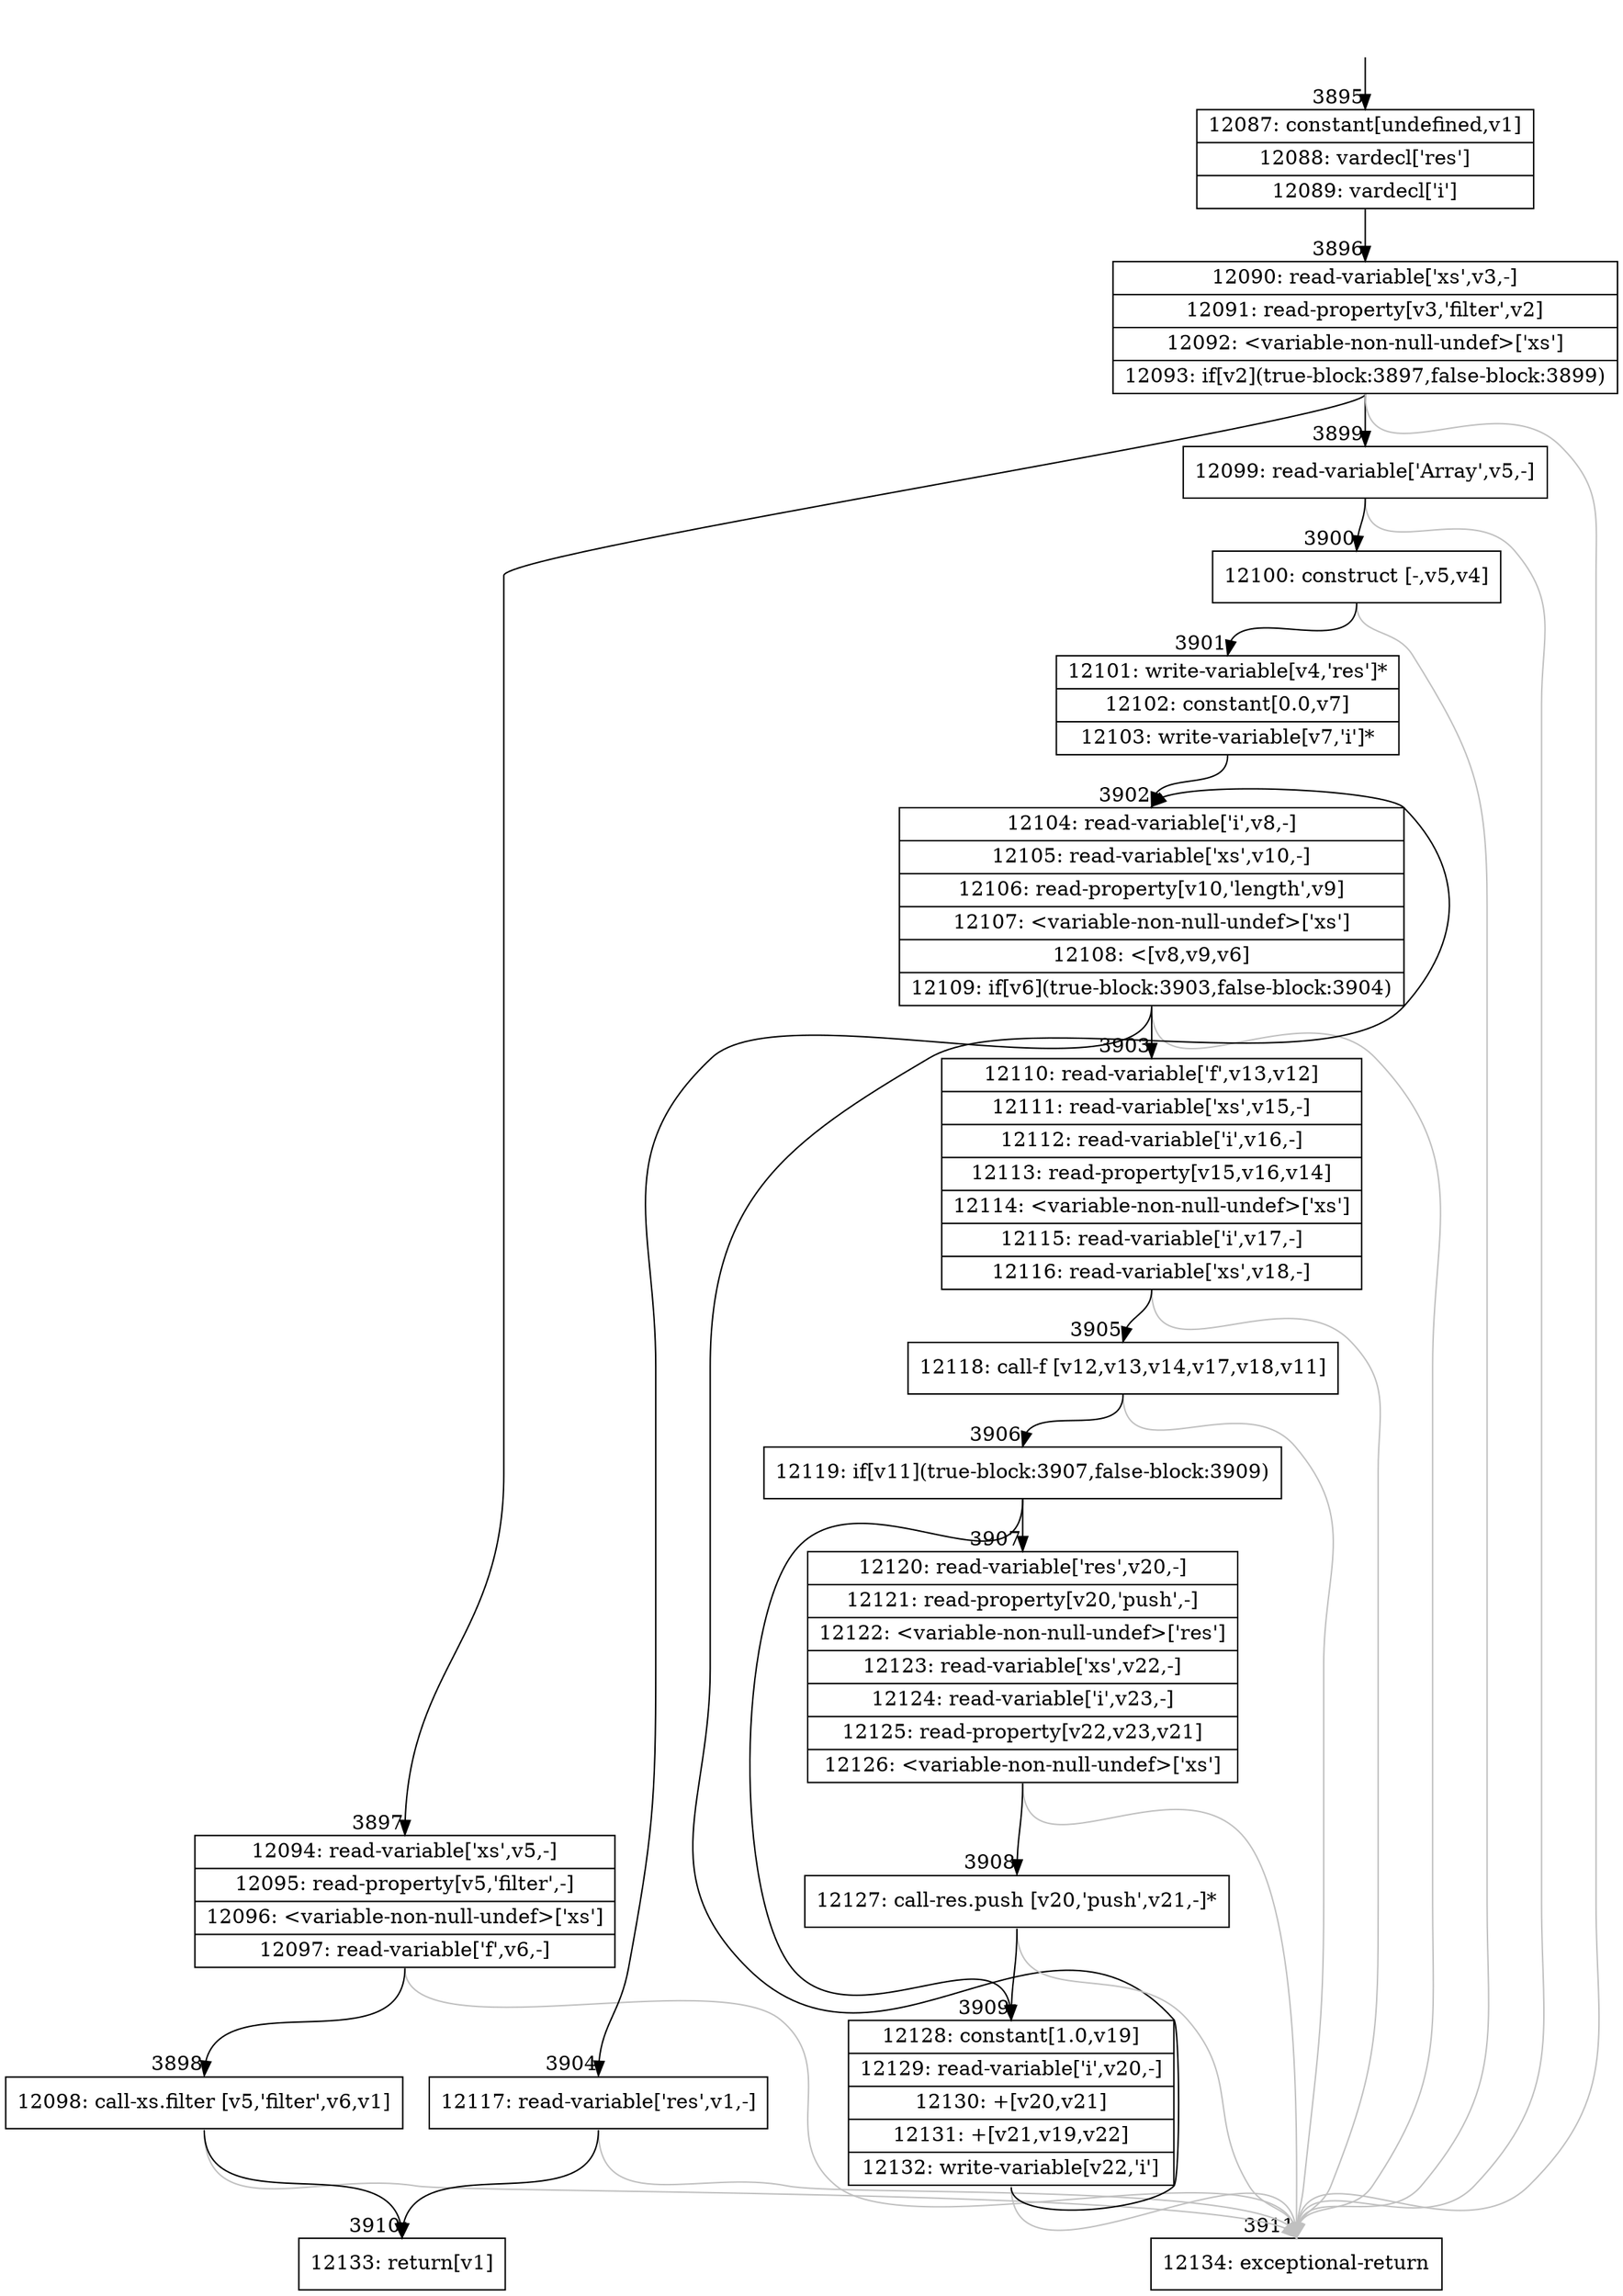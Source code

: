 digraph {
rankdir="TD"
BB_entry228[shape=none,label=""];
BB_entry228 -> BB3895 [tailport=s, headport=n, headlabel="    3895"]
BB3895 [shape=record label="{12087: constant[undefined,v1]|12088: vardecl['res']|12089: vardecl['i']}" ] 
BB3895 -> BB3896 [tailport=s, headport=n, headlabel="      3896"]
BB3896 [shape=record label="{12090: read-variable['xs',v3,-]|12091: read-property[v3,'filter',v2]|12092: \<variable-non-null-undef\>['xs']|12093: if[v2](true-block:3897,false-block:3899)}" ] 
BB3896 -> BB3897 [tailport=s, headport=n, headlabel="      3897"]
BB3896 -> BB3899 [tailport=s, headport=n, headlabel="      3899"]
BB3896 -> BB3911 [tailport=s, headport=n, color=gray, headlabel="      3911"]
BB3897 [shape=record label="{12094: read-variable['xs',v5,-]|12095: read-property[v5,'filter',-]|12096: \<variable-non-null-undef\>['xs']|12097: read-variable['f',v6,-]}" ] 
BB3897 -> BB3898 [tailport=s, headport=n, headlabel="      3898"]
BB3897 -> BB3911 [tailport=s, headport=n, color=gray]
BB3898 [shape=record label="{12098: call-xs.filter [v5,'filter',v6,v1]}" ] 
BB3898 -> BB3910 [tailport=s, headport=n, headlabel="      3910"]
BB3898 -> BB3911 [tailport=s, headport=n, color=gray]
BB3899 [shape=record label="{12099: read-variable['Array',v5,-]}" ] 
BB3899 -> BB3900 [tailport=s, headport=n, headlabel="      3900"]
BB3899 -> BB3911 [tailport=s, headport=n, color=gray]
BB3900 [shape=record label="{12100: construct [-,v5,v4]}" ] 
BB3900 -> BB3901 [tailport=s, headport=n, headlabel="      3901"]
BB3900 -> BB3911 [tailport=s, headport=n, color=gray]
BB3901 [shape=record label="{12101: write-variable[v4,'res']*|12102: constant[0.0,v7]|12103: write-variable[v7,'i']*}" ] 
BB3901 -> BB3902 [tailport=s, headport=n, headlabel="      3902"]
BB3902 [shape=record label="{12104: read-variable['i',v8,-]|12105: read-variable['xs',v10,-]|12106: read-property[v10,'length',v9]|12107: \<variable-non-null-undef\>['xs']|12108: \<[v8,v9,v6]|12109: if[v6](true-block:3903,false-block:3904)}" ] 
BB3902 -> BB3903 [tailport=s, headport=n, headlabel="      3903"]
BB3902 -> BB3904 [tailport=s, headport=n, headlabel="      3904"]
BB3902 -> BB3911 [tailport=s, headport=n, color=gray]
BB3903 [shape=record label="{12110: read-variable['f',v13,v12]|12111: read-variable['xs',v15,-]|12112: read-variable['i',v16,-]|12113: read-property[v15,v16,v14]|12114: \<variable-non-null-undef\>['xs']|12115: read-variable['i',v17,-]|12116: read-variable['xs',v18,-]}" ] 
BB3903 -> BB3905 [tailport=s, headport=n, headlabel="      3905"]
BB3903 -> BB3911 [tailport=s, headport=n, color=gray]
BB3904 [shape=record label="{12117: read-variable['res',v1,-]}" ] 
BB3904 -> BB3910 [tailport=s, headport=n]
BB3904 -> BB3911 [tailport=s, headport=n, color=gray]
BB3905 [shape=record label="{12118: call-f [v12,v13,v14,v17,v18,v11]}" ] 
BB3905 -> BB3906 [tailport=s, headport=n, headlabel="      3906"]
BB3905 -> BB3911 [tailport=s, headport=n, color=gray]
BB3906 [shape=record label="{12119: if[v11](true-block:3907,false-block:3909)}" ] 
BB3906 -> BB3907 [tailport=s, headport=n, headlabel="      3907"]
BB3906 -> BB3909 [tailport=s, headport=n, headlabel="      3909"]
BB3907 [shape=record label="{12120: read-variable['res',v20,-]|12121: read-property[v20,'push',-]|12122: \<variable-non-null-undef\>['res']|12123: read-variable['xs',v22,-]|12124: read-variable['i',v23,-]|12125: read-property[v22,v23,v21]|12126: \<variable-non-null-undef\>['xs']}" ] 
BB3907 -> BB3908 [tailport=s, headport=n, headlabel="      3908"]
BB3907 -> BB3911 [tailport=s, headport=n, color=gray]
BB3908 [shape=record label="{12127: call-res.push [v20,'push',v21,-]*}" ] 
BB3908 -> BB3909 [tailport=s, headport=n]
BB3908 -> BB3911 [tailport=s, headport=n, color=gray]
BB3909 [shape=record label="{12128: constant[1.0,v19]|12129: read-variable['i',v20,-]|12130: +[v20,v21]|12131: +[v21,v19,v22]|12132: write-variable[v22,'i']}" ] 
BB3909 -> BB3902 [tailport=s, headport=n]
BB3909 -> BB3911 [tailport=s, headport=n, color=gray]
BB3910 [shape=record label="{12133: return[v1]}" ] 
BB3911 [shape=record label="{12134: exceptional-return}" ] 
//#$~ 4075
}
